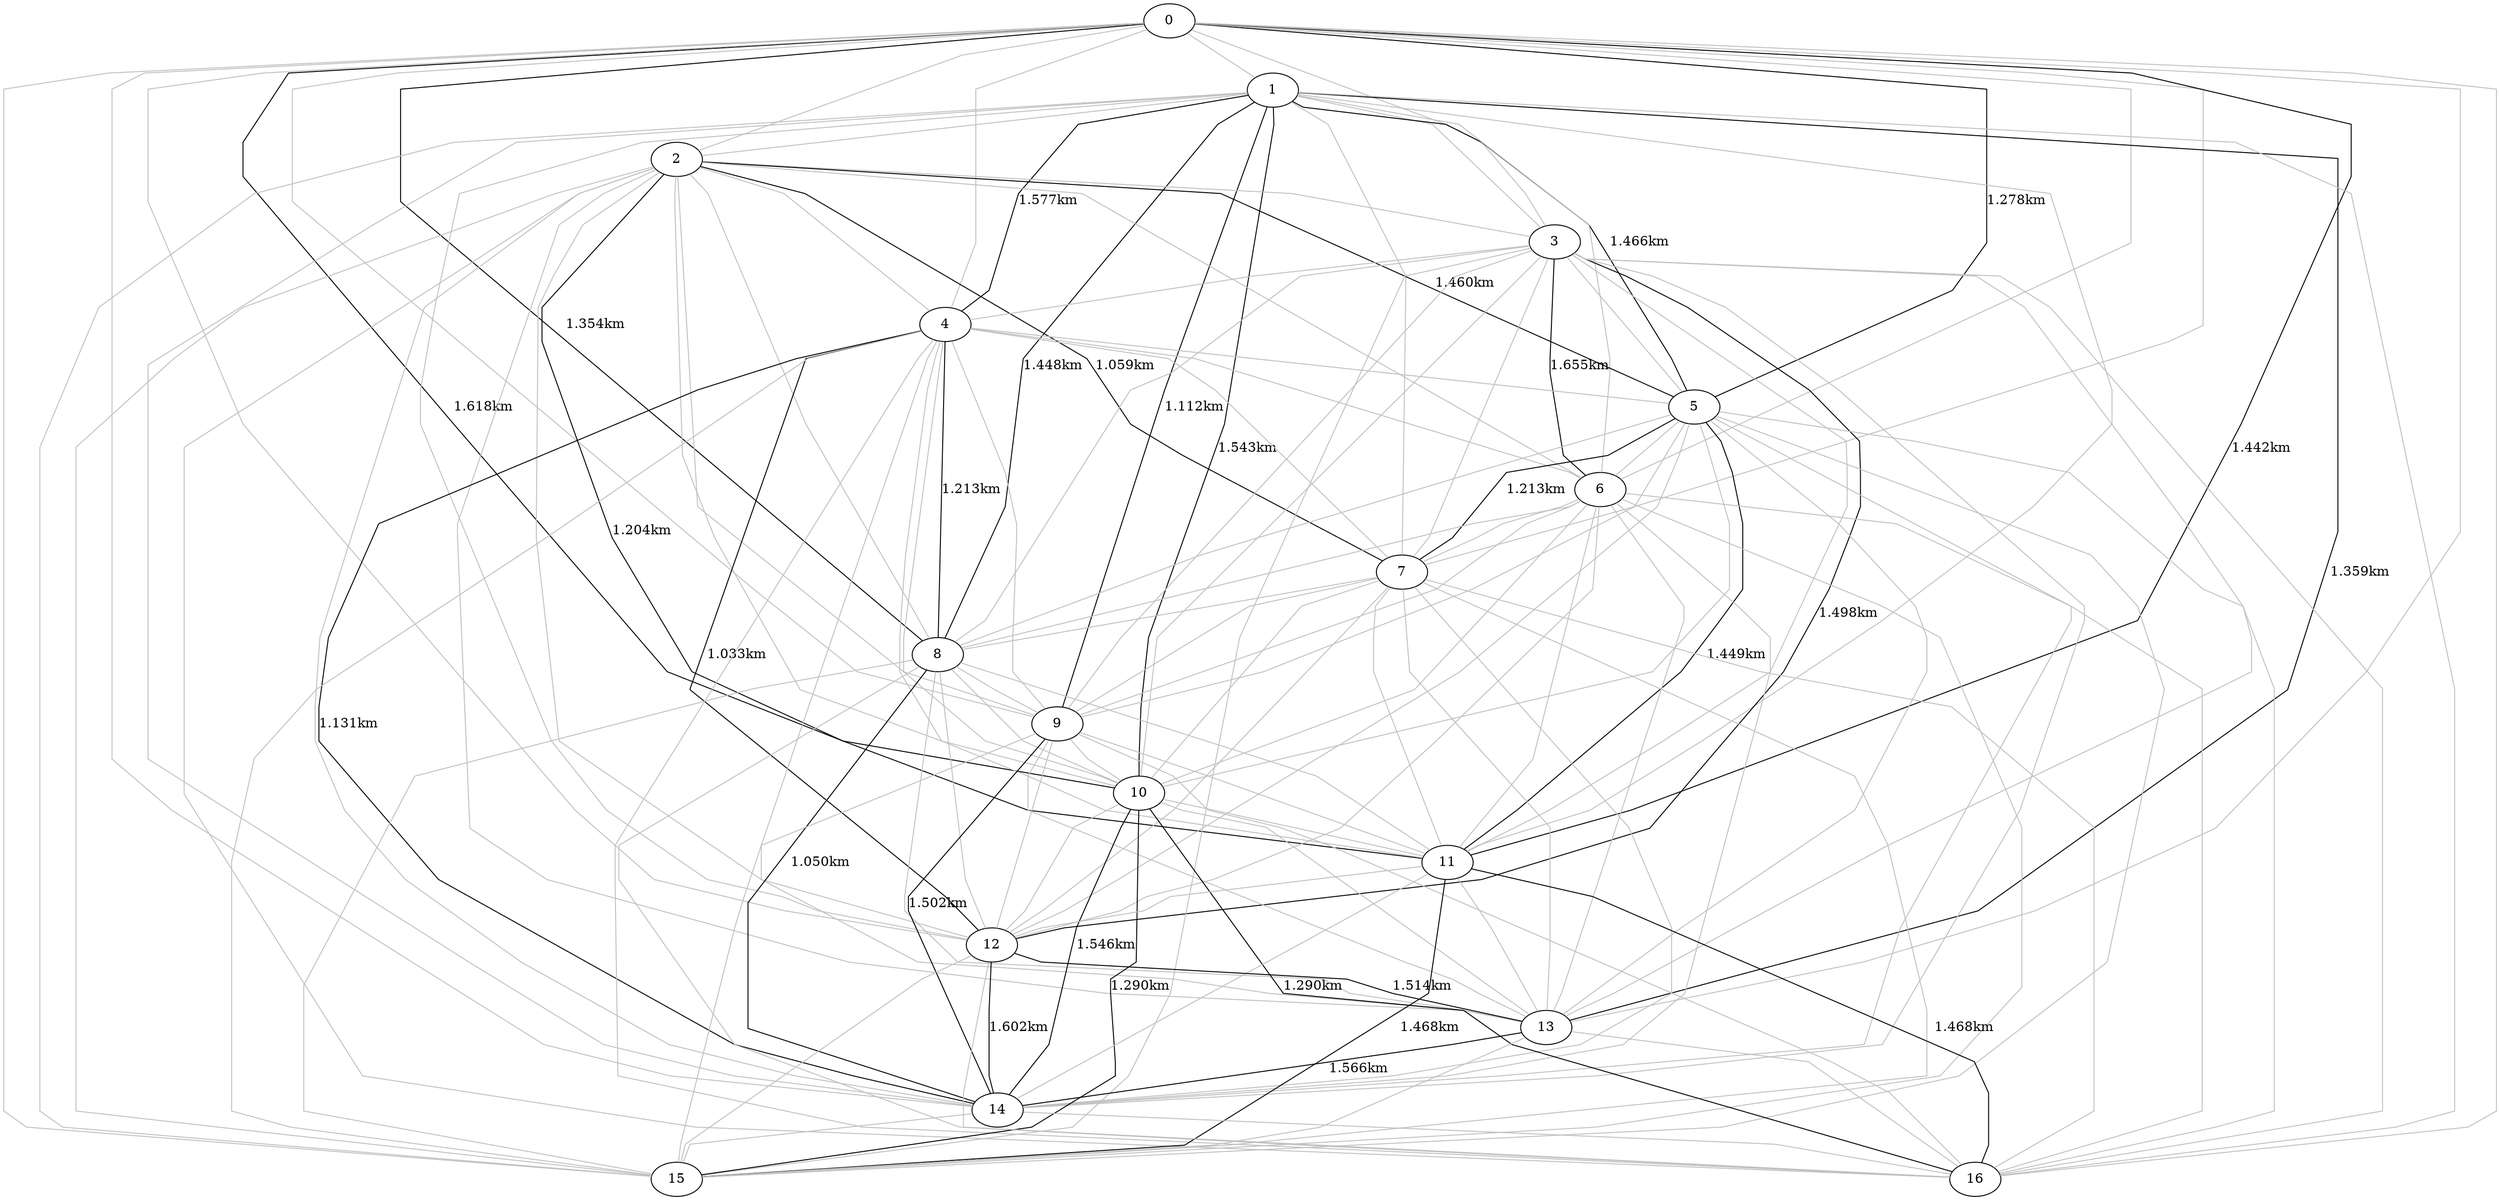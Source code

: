 strict graph {
splines="compound"
0--1 [color=grey];
0--2 [color=grey];
0--3 [color=grey];
0--4 [color=grey];
0--5 [label =  "1.278km"];
0--6 [color=grey];
0--7 [color=grey];
0--8 [label =  "1.354km"];
0--9 [color=grey];
0--10 [label =  "1.618km"];
0--11 [label =  "1.442km"];
0--12 [color=grey];
0--13 [color=grey];
0--14 [color=grey];
0--15 [color=grey];
0--16 [color=grey];
1--2 [color=grey];
1--3 [color=grey];
1--4 [label =  "1.577km"];
1--5 [label =  "1.466km"];
1--6 [color=grey];
1--7 [color=grey];
1--8 [label =  "1.448km"];
1--9 [label =  "1.112km"];
1--10 [label =  "1.543km"];
1--11 [color=grey];
1--12 [color=grey];
1--13 [label =  "1.359km"];
1--14 [color=grey];
1--15 [color=grey];
1--16 [color=grey];
2--1 [color=grey];
2--3 [color=grey];
2--4 [color=grey];
2--5 [label =  "1.460km"];
2--6 [color=grey];
2--7 [label =  "1.059km"];
2--8 [color=grey];
2--9 [color=grey];
2--10 [color=grey];
2--11 [label =  "1.204km"];
2--12 [color=grey];
2--13 [color=grey];
2--14 [color=grey];
2--15 [color=grey];
2--16 [color=grey];
3--1 [color=grey];
3--2 [color=grey];
3--4 [color=grey];
3--5 [color=grey];
3--6 [label =  "1.655km"];
3--7 [color=grey];
3--8 [color=grey];
3--9 [color=grey];
3--10 [color=grey];
3--11 [color=grey];
3--12 [label =  "1.498km"];
3--13 [color=grey];
3--14 [color=grey];
3--15 [color=grey];
3--16 [color=grey];
4--1 [label =  "1.577km"];
4--2 [color=grey];
4--3 [color=grey];
4--5 [color=grey];
4--6 [color=grey];
4--7 [color=grey];
4--8 [label =  "1.213km"];
4--9 [color=grey];
4--10 [color=grey];
4--11 [color=grey];
4--12 [label =  "1.033km"];
4--13 [color=grey];
4--14 [label =  "1.131km"];
4--15 [color=grey];
4--16 [color=grey];
5--1 [label =  "1.466km"];
5--2 [label =  "1.460km"];
5--3 [color=grey];
5--4 [color=grey];
5--6 [color=grey];
5--7 [label =  "1.213km"];
5--8 [color=grey];
5--9 [color=grey];
5--10 [color=grey];
5--11 [label =  "1.449km"];
5--12 [color=grey];
5--13 [color=grey];
5--14 [color=grey];
5--15 [color=grey];
5--16 [color=grey];
6--1 [color=grey];
6--2 [color=grey];
6--3 [label =  "1.655km"];
6--4 [color=grey];
6--5 [color=grey];
6--7 [color=grey];
6--8 [color=grey];
6--9 [color=grey];
6--10 [color=grey];
6--11 [color=grey];
6--12 [color=grey];
6--13 [color=grey];
6--14 [color=grey];
6--15 [color=grey];
6--16 [color=grey];
7--1 [color=grey];
7--2 [label =  "1.059km"];
7--3 [color=grey];
7--4 [color=grey];
7--5 [label =  "1.213km"];
7--6 [color=grey];
7--8 [color=grey];
7--9 [color=grey];
7--10 [color=grey];
7--11 [color=grey];
7--12 [color=grey];
7--13 [color=grey];
7--14 [color=grey];
7--15 [color=grey];
7--16 [color=grey];
8--1 [label =  "1.448km"];
8--2 [color=grey];
8--3 [color=grey];
8--4 [label =  "1.213km"];
8--5 [color=grey];
8--6 [color=grey];
8--7 [color=grey];
8--9 [color=grey];
8--10 [color=grey];
8--11 [color=grey];
8--12 [color=grey];
8--13 [color=grey];
8--14 [label =  "1.050km"];
8--15 [color=grey];
8--16 [color=grey];
9--1 [label =  "1.112km"];
9--2 [color=grey];
9--3 [color=grey];
9--4 [color=grey];
9--5 [color=grey];
9--6 [color=grey];
9--7 [color=grey];
9--8 [color=grey];
9--10 [color=grey];
9--11 [color=grey];
9--12 [color=grey];
9--13 [color=grey];
9--14 [label =  "1.502km"];
9--15 [color=grey];
9--16 [color=grey];
10--1 [label =  "1.543km"];
10--2 [color=grey];
10--3 [color=grey];
10--4 [color=grey];
10--5 [color=grey];
10--6 [color=grey];
10--7 [color=grey];
10--8 [color=grey];
10--9 [color=grey];
10--11 [color=grey];
10--12 [color=grey];
10--13 [color=grey];
10--14 [label =  "1.546km"];
10--15 [label =  "1.290km"];
10--16 [label =  "1.290km"];
11--1 [color=grey];
11--2 [label =  "1.204km"];
11--3 [color=grey];
11--4 [color=grey];
11--5 [label =  "1.449km"];
11--6 [color=grey];
11--7 [color=grey];
11--8 [color=grey];
11--9 [color=grey];
11--10 [color=grey];
11--12 [color=grey];
11--13 [color=grey];
11--14 [color=grey];
11--15 [label =  "1.468km"];
11--16 [label =  "1.468km"];
12--1 [color=grey];
12--2 [color=grey];
12--3 [label =  "1.498km"];
12--4 [label =  "1.033km"];
12--5 [color=grey];
12--6 [color=grey];
12--7 [color=grey];
12--8 [color=grey];
12--9 [color=grey];
12--10 [color=grey];
12--11 [color=grey];
12--13 [label =  "1.514km"];
12--14 [label =  "1.602km"];
12--15 [color=grey];
12--16 [color=grey];
13--1 [label =  "1.359km"];
13--2 [color=grey];
13--3 [color=grey];
13--4 [color=grey];
13--5 [color=grey];
13--6 [color=grey];
13--7 [color=grey];
13--8 [color=grey];
13--9 [color=grey];
13--10 [color=grey];
13--11 [color=grey];
13--12 [label =  "1.514km"];
13--14 [label =  "1.566km"];
13--15 [color=grey];
13--16 [color=grey];
14--1 [color=grey];
14--2 [color=grey];
14--3 [color=grey];
14--4 [label =  "1.131km"];
14--5 [color=grey];
14--6 [color=grey];
14--7 [color=grey];
14--8 [label =  "1.050km"];
14--9 [label =  "1.502km"];
14--10 [label =  "1.546km"];
14--11 [color=grey];
14--12 [label =  "1.602km"];
14--13 [label =  "1.566km"];
14--15 [color=grey];
14--16 [color=grey];
15--1 [color=grey];
15--2 [color=grey];
15--3 [color=grey];
15--4 [color=grey];
15--5 [color=grey];
15--6 [color=grey];
15--7 [color=grey];
15--8 [color=grey];
15--9 [color=grey];
15--10 [label =  "1.290km"];
15--11 [label =  "1.468km"];
15--12 [color=grey];
15--13 [color=grey];
15--14 [color=grey];
16--1 [color=grey];
16--2 [color=grey];
16--3 [color=grey];
16--4 [color=grey];
16--5 [color=grey];
16--6 [color=grey];
16--7 [color=grey];
16--8 [color=grey];
16--9 [color=grey];
16--10 [label =  "1.290km"];
16--11 [label =  "1.468km"];
16--12 [color=grey];
16--13 [color=grey];
16--14 [color=grey];
}